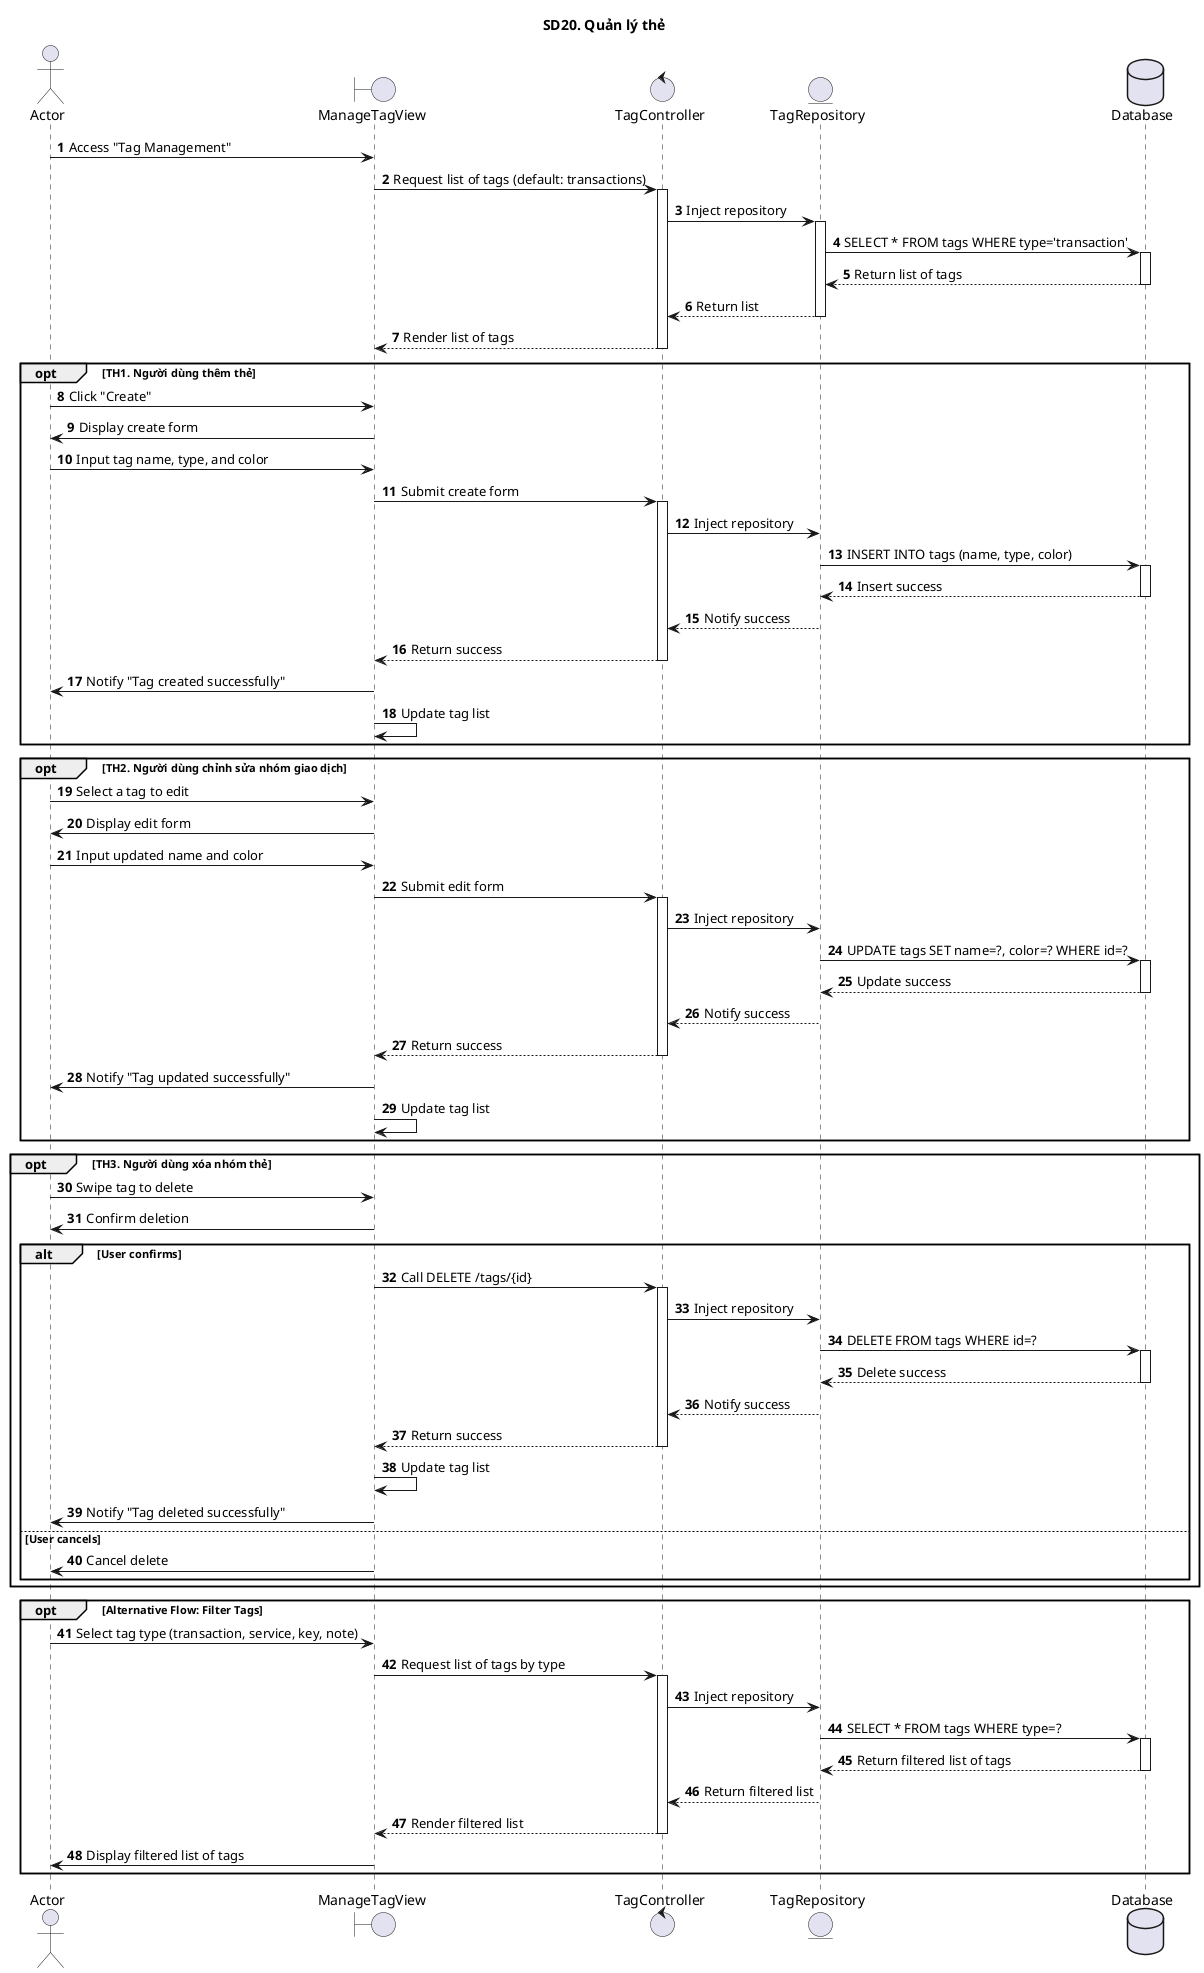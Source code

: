 @startuml SQ
autonumber
title SD20. Quản lý thẻ
actor "Actor" as actor
boundary "ManageTagView" as manageView
control "TagController" as controller
entity "TagRepository" as model
database "Database" as database

' Main Flow
actor -> manageView : Access "Tag Management"
manageView -> controller : Request list of tags (default: transactions)
activate controller
controller -> model : Inject repository
activate model
model -> database : SELECT * FROM tags WHERE type='transaction'
activate database
database --> model : Return list of tags
deactivate database
model --> controller : Return list
deactivate model
controller --> manageView : Render list of tags
deactivate controller

' Option TH1: Add Tag
opt TH1. Người dùng thêm thẻ
    actor -> manageView : Click "Create"
    manageView -> actor : Display create form
    actor -> manageView : Input tag name, type, and color
    manageView -> controller : Submit create form
    activate controller
    controller -> model : Inject repository
    model -> database : INSERT INTO tags (name, type, color)
    activate database
    database --> model : Insert success
    deactivate database
    model --> controller : Notify success
    deactivate model
    controller --> manageView : Return success
    deactivate controller
    manageView -> actor : Notify "Tag created successfully"
    manageView -> manageView : Update tag list
end

' Option TH2: Edit Tag
opt TH2. Người dùng chỉnh sửa nhóm giao dịch
    actor -> manageView : Select a tag to edit
    manageView -> actor : Display edit form
    actor -> manageView : Input updated name and color
    manageView -> controller : Submit edit form
    activate controller
    controller -> model : Inject repository
    model -> database : UPDATE tags SET name=?, color=? WHERE id=?
    activate database
    database --> model : Update success
    deactivate database
    model --> controller : Notify success
    deactivate model
    controller --> manageView : Return success
    deactivate controller
    manageView -> actor : Notify "Tag updated successfully"
    manageView -> manageView : Update tag list
end

' Option TH3: Delete Tag
opt TH3. Người dùng xóa nhóm thẻ
    actor -> manageView : Swipe tag to delete
    manageView -> actor : Confirm deletion
    alt User confirms
        manageView -> controller : Call DELETE /tags/{id}
        activate controller
        controller -> model : Inject repository
        model -> database : DELETE FROM tags WHERE id=?
        activate database
        database --> model : Delete success
        deactivate database
        model --> controller : Notify success
        deactivate model
        controller --> manageView : Return success
        deactivate controller
        manageView -> manageView : Update tag list
        manageView -> actor : Notify "Tag deleted successfully"
    else User cancels
        manageView -> actor : Cancel delete
    end
end

' Alternative Flow: Filter Tags
opt Alternative Flow: Filter Tags
    actor -> manageView : Select tag type (transaction, service, key, note)
    manageView -> controller : Request list of tags by type
    activate controller
    controller -> model : Inject repository
    model -> database : SELECT * FROM tags WHERE type=?
    activate database
    database --> model : Return filtered list of tags
    deactivate database
    model --> controller : Return filtered list
    deactivate model
    controller --> manageView : Render filtered list
    deactivate controller
    manageView -> actor : Display filtered list of tags
end

@enduml
